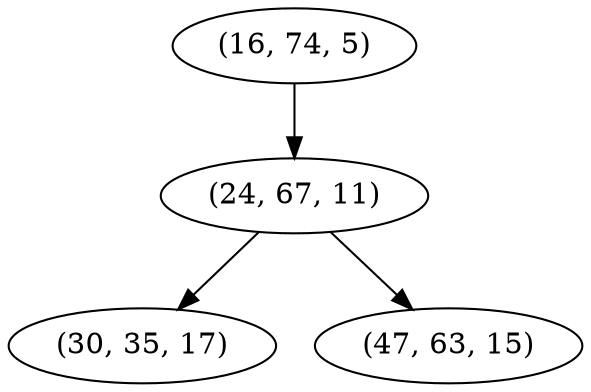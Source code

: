 digraph tree {
    "(16, 74, 5)";
    "(24, 67, 11)";
    "(30, 35, 17)";
    "(47, 63, 15)";
    "(16, 74, 5)" -> "(24, 67, 11)";
    "(24, 67, 11)" -> "(30, 35, 17)";
    "(24, 67, 11)" -> "(47, 63, 15)";
}
